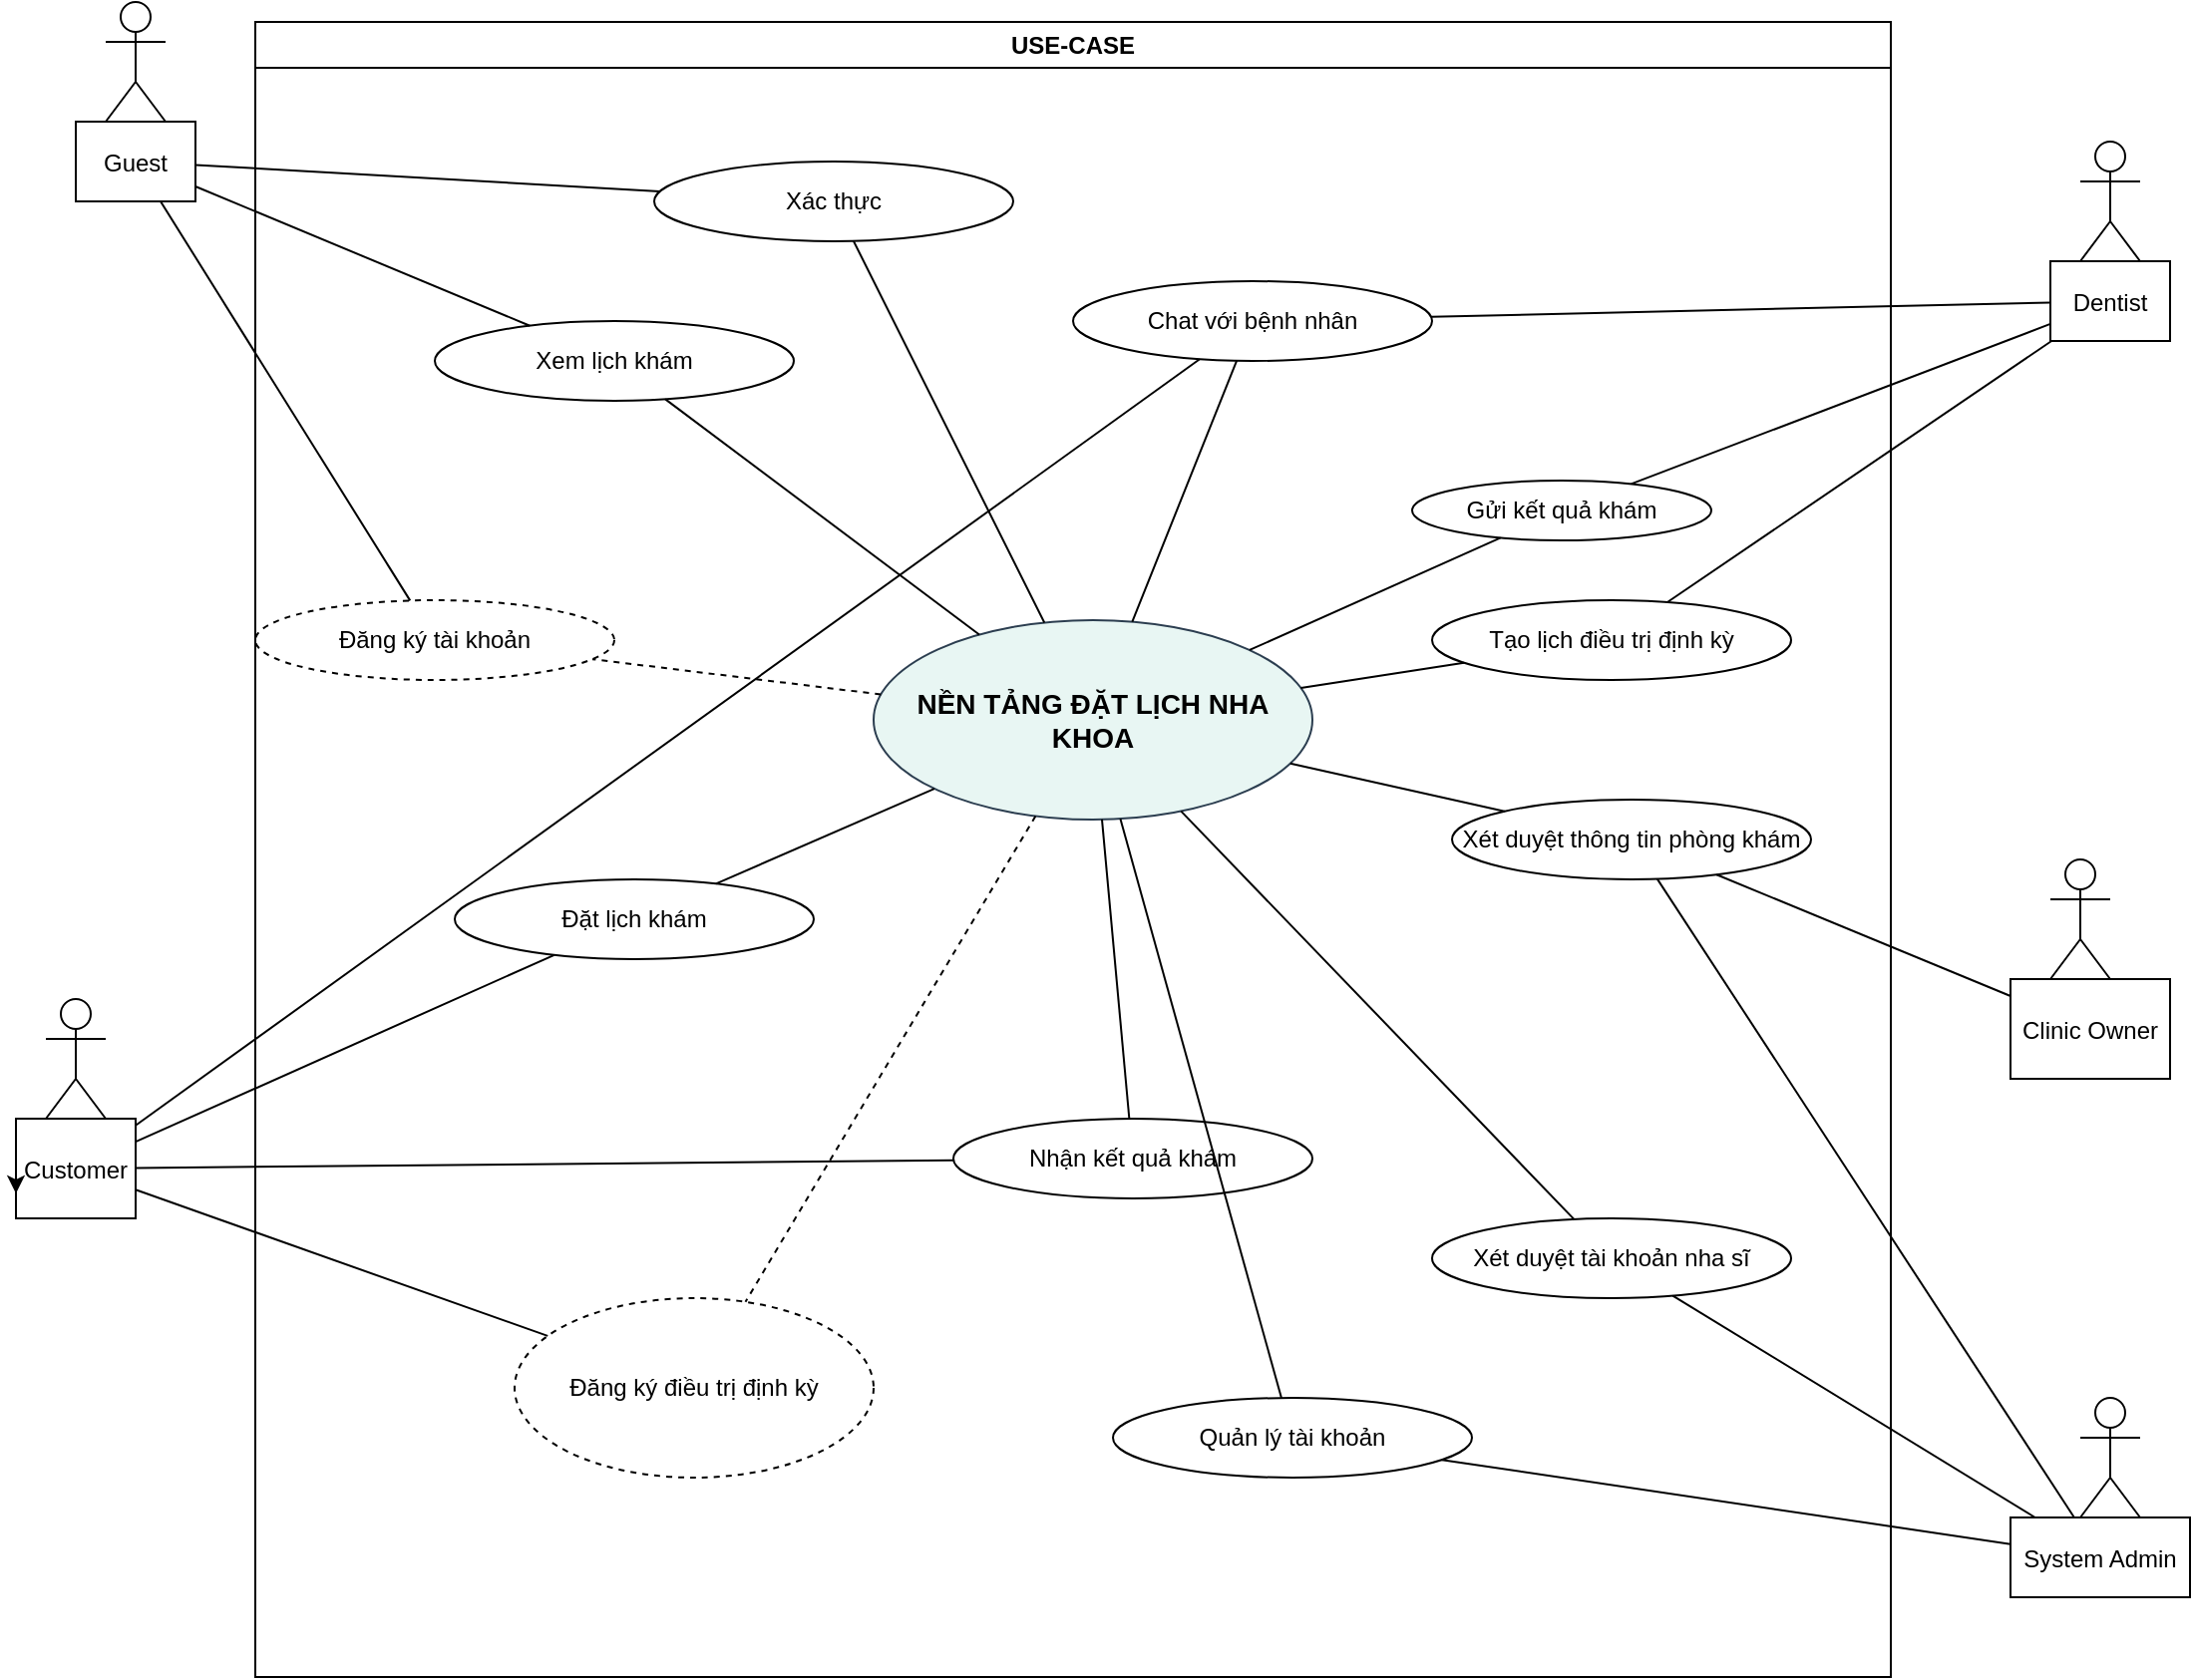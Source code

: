 <mxfile version="28.0.7">
  <diagram name="Use Case - Circular Full View" id="0">
    <mxGraphModel dx="2315" dy="1036" grid="1" gridSize="10" guides="1" tooltips="1" connect="1" arrows="1" fold="1" page="1" pageScale="1" pageWidth="1200" pageHeight="1600" math="0" shadow="0">
      <root>
        <mxCell id="0" />
        <mxCell id="1" parent="0" />
        <mxCell id="system" value="NỀN TẢNG ĐẶT LỊCH NHA KHOA" style="ellipse;whiteSpace=wrap;html=1;aspect=fixed;fillColor=#E8F6F3;fontSize=14;fontStyle=1;strokeColor=#2C3E50;" parent="1" vertex="1">
          <mxGeometry x="480" y="350" width="220" height="100" as="geometry" />
        </mxCell>
        <mxCell id="guest" value="Guest" style="shape=uml.actor;" parent="1" vertex="1">
          <mxGeometry x="80" y="100" width="60" height="40" as="geometry" />
        </mxCell>
        <mxCell id="customer" value="Customer" style="shape=uml.actor;" parent="1" vertex="1">
          <mxGeometry x="50" y="600" width="60" height="50" as="geometry" />
        </mxCell>
        <mxCell id="dentist" value="Dentist" style="shape=uml.actor;" parent="1" vertex="1">
          <mxGeometry x="1070" y="170" width="60" height="40" as="geometry" />
        </mxCell>
        <mxCell id="owner" value="Clinic Owner" style="shape=uml.actor;" parent="1" vertex="1">
          <mxGeometry x="1050" y="530" width="80" height="50" as="geometry" />
        </mxCell>
        <mxCell id="admin" value="System Admin" style="shape=uml.actor;" parent="1" vertex="1">
          <mxGeometry x="1050" y="800" width="90" height="40" as="geometry" />
        </mxCell>
        <mxCell id="201" value="Xác thực" style="ellipse;whiteSpace=wrap;html=1;" parent="1" vertex="1">
          <mxGeometry x="370" y="120" width="180" height="40" as="geometry" />
        </mxCell>
        <mxCell id="202" value="Xem lịch khám" style="ellipse;whiteSpace=wrap;html=1;" parent="1" vertex="1">
          <mxGeometry x="260" y="200" width="180" height="40" as="geometry" />
        </mxCell>
        <mxCell id="203" value="Đăng ký tài khoản" style="ellipse;whiteSpace=wrap;html=1;dashed=1;" parent="1" vertex="1">
          <mxGeometry x="170" y="340" width="180" height="40" as="geometry" />
        </mxCell>
        <mxCell id="204" value="Đặt lịch khám" style="ellipse;whiteSpace=wrap;html=1;" parent="1" vertex="1">
          <mxGeometry x="270" y="480" width="180" height="40" as="geometry" />
        </mxCell>
        <mxCell id="205" value="Nhận kết quả khám" style="ellipse;whiteSpace=wrap;html=1;" parent="1" vertex="1">
          <mxGeometry x="520" y="600" width="180" height="40" as="geometry" />
        </mxCell>
        <mxCell id="206" value="Đăng ký điều trị định kỳ" style="ellipse;whiteSpace=wrap;html=1;dashed=1;" parent="1" vertex="1">
          <mxGeometry x="300" y="690" width="180" height="90" as="geometry" />
        </mxCell>
        <mxCell id="207" value="Tạo lịch điều trị định kỳ" style="ellipse;whiteSpace=wrap;html=1;" parent="1" vertex="1">
          <mxGeometry x="760" y="340" width="180" height="40" as="geometry" />
        </mxCell>
        <mxCell id="208" value="Gửi kết quả khám" style="ellipse;whiteSpace=wrap;html=1;" parent="1" vertex="1">
          <mxGeometry x="750" y="280" width="150" height="30" as="geometry" />
        </mxCell>
        <mxCell id="209" value="Chat với bệnh nhân" style="ellipse;whiteSpace=wrap;html=1;" parent="1" vertex="1">
          <mxGeometry x="580" y="180" width="180" height="40" as="geometry" />
        </mxCell>
        <mxCell id="210" value="Xét duyệt thông tin phòng khám" style="ellipse;whiteSpace=wrap;html=1;" parent="1" vertex="1">
          <mxGeometry x="770" y="440" width="180" height="40" as="geometry" />
        </mxCell>
        <mxCell id="211" value="Xét duyệt tài khoản nha sĩ" style="ellipse;whiteSpace=wrap;html=1;" parent="1" vertex="1">
          <mxGeometry x="760" y="650" width="180" height="40" as="geometry" />
        </mxCell>
        <mxCell id="212" value="Quản lý tài khoản" style="ellipse;whiteSpace=wrap;html=1;" parent="1" vertex="1">
          <mxGeometry x="600" y="740" width="180" height="40" as="geometry" />
        </mxCell>
        <mxCell id="e201" style="endArrow=none;" parent="1" source="system" target="201" edge="1">
          <mxGeometry relative="1" as="geometry" />
        </mxCell>
        <mxCell id="e202" style="endArrow=none;" parent="1" source="system" target="202" edge="1">
          <mxGeometry relative="1" as="geometry" />
        </mxCell>
        <mxCell id="e203" style="endArrow=none;dashed=1;" parent="1" source="system" target="203" edge="1">
          <mxGeometry relative="1" as="geometry" />
        </mxCell>
        <mxCell id="e204" style="endArrow=none;" parent="1" source="system" target="204" edge="1">
          <mxGeometry relative="1" as="geometry" />
        </mxCell>
        <mxCell id="e205" style="endArrow=none;" parent="1" source="system" target="205" edge="1">
          <mxGeometry relative="1" as="geometry" />
        </mxCell>
        <mxCell id="e206" style="endArrow=none;dashed=1;" parent="1" source="system" target="206" edge="1">
          <mxGeometry relative="1" as="geometry" />
        </mxCell>
        <mxCell id="e207" style="endArrow=none;" parent="1" source="system" target="207" edge="1">
          <mxGeometry relative="1" as="geometry" />
        </mxCell>
        <mxCell id="e208" style="endArrow=none;" parent="1" source="system" target="208" edge="1">
          <mxGeometry relative="1" as="geometry" />
        </mxCell>
        <mxCell id="e209" style="endArrow=none;" parent="1" source="system" target="209" edge="1">
          <mxGeometry relative="1" as="geometry" />
        </mxCell>
        <mxCell id="e210" style="endArrow=none;" parent="1" source="system" target="210" edge="1">
          <mxGeometry relative="1" as="geometry" />
        </mxCell>
        <mxCell id="ea210" style="endArrow=none;" parent="1" source="admin" target="210" edge="1">
          <mxGeometry relative="1" as="geometry" />
        </mxCell>
        <mxCell id="e211" style="endArrow=none;" parent="1" source="system" target="211" edge="1">
          <mxGeometry relative="1" as="geometry" />
        </mxCell>
        <mxCell id="ea211" style="endArrow=none;" parent="1" source="admin" target="211" edge="1">
          <mxGeometry relative="1" as="geometry" />
        </mxCell>
        <mxCell id="e212" style="endArrow=none;" parent="1" source="system" target="212" edge="1">
          <mxGeometry relative="1" as="geometry" />
        </mxCell>
        <mxCell id="ea212" style="endArrow=none;" parent="1" source="admin" target="212" edge="1">
          <mxGeometry relative="1" as="geometry" />
        </mxCell>
        <mxCell id="actorconn0" style="endArrow=none;" parent="1" source="guest" target="201" edge="1">
          <mxGeometry relative="1" as="geometry" />
        </mxCell>
        <mxCell id="actorconn1" style="endArrow=none;" parent="1" source="guest" target="202" edge="1">
          <mxGeometry relative="1" as="geometry" />
        </mxCell>
        <mxCell id="actorconn2" style="endArrow=none;" parent="1" source="guest" target="203" edge="1">
          <mxGeometry relative="1" as="geometry" />
        </mxCell>
        <mxCell id="actorconn3" style="endArrow=none;" parent="1" source="customer" target="204" edge="1">
          <mxGeometry relative="1" as="geometry" />
        </mxCell>
        <mxCell id="actorconn4" style="endArrow=none;" parent="1" source="customer" target="205" edge="1">
          <mxGeometry relative="1" as="geometry" />
        </mxCell>
        <mxCell id="actorconn5" style="endArrow=none;" parent="1" source="customer" target="206" edge="1">
          <mxGeometry relative="1" as="geometry" />
        </mxCell>
        <mxCell id="actorconn6" style="endArrow=none;" parent="1" source="customer" target="209" edge="1">
          <mxGeometry relative="1" as="geometry" />
        </mxCell>
        <mxCell id="actorconn7" style="endArrow=none;" parent="1" source="dentist" target="207" edge="1">
          <mxGeometry relative="1" as="geometry" />
        </mxCell>
        <mxCell id="actorconn8" style="endArrow=none;" parent="1" source="dentist" target="208" edge="1">
          <mxGeometry relative="1" as="geometry" />
        </mxCell>
        <mxCell id="actorconn9" style="endArrow=none;" parent="1" source="dentist" target="209" edge="1">
          <mxGeometry relative="1" as="geometry" />
        </mxCell>
        <mxCell id="actorconn10" style="endArrow=none;" parent="1" source="owner" target="210" edge="1">
          <mxGeometry relative="1" as="geometry" />
        </mxCell>
        <mxCell id="fmplRH7FEcCIADICSRig-212" style="edgeStyle=orthogonalEdgeStyle;rounded=0;orthogonalLoop=1;jettySize=auto;html=1;exitX=0;exitY=0.5;exitDx=0;exitDy=0;entryX=0;entryY=0.75;entryDx=0;entryDy=0;" edge="1" parent="1" source="customer" target="customer">
          <mxGeometry relative="1" as="geometry" />
        </mxCell>
        <mxCell id="fmplRH7FEcCIADICSRig-213" value="" style="shape=umlActor;verticalLabelPosition=bottom;verticalAlign=top;html=1;outlineConnect=0;" vertex="1" parent="1">
          <mxGeometry x="95" y="40" width="30" height="60" as="geometry" />
        </mxCell>
        <mxCell id="fmplRH7FEcCIADICSRig-215" value="" style="shape=umlActor;verticalLabelPosition=bottom;verticalAlign=top;html=1;outlineConnect=0;" vertex="1" parent="1">
          <mxGeometry x="65" y="540" width="30" height="60" as="geometry" />
        </mxCell>
        <mxCell id="fmplRH7FEcCIADICSRig-216" value="" style="shape=umlActor;verticalLabelPosition=bottom;verticalAlign=top;html=1;outlineConnect=0;" vertex="1" parent="1">
          <mxGeometry x="1085" y="110" width="30" height="60" as="geometry" />
        </mxCell>
        <mxCell id="fmplRH7FEcCIADICSRig-217" value="" style="shape=umlActor;verticalLabelPosition=bottom;verticalAlign=top;html=1;outlineConnect=0;" vertex="1" parent="1">
          <mxGeometry x="1070" y="470" width="30" height="60" as="geometry" />
        </mxCell>
        <mxCell id="fmplRH7FEcCIADICSRig-218" value="" style="shape=umlActor;verticalLabelPosition=bottom;verticalAlign=top;html=1;outlineConnect=0;" vertex="1" parent="1">
          <mxGeometry x="1085" y="740" width="30" height="60" as="geometry" />
        </mxCell>
        <mxCell id="fmplRH7FEcCIADICSRig-219" value="" style="swimlane;startSize=0;" vertex="1" parent="1">
          <mxGeometry x="170" y="50" width="820" height="830" as="geometry" />
        </mxCell>
        <mxCell id="fmplRH7FEcCIADICSRig-220" value="USE-CASE" style="swimlane;whiteSpace=wrap;html=1;" vertex="1" parent="1">
          <mxGeometry x="170" y="50" width="820" height="830" as="geometry" />
        </mxCell>
      </root>
    </mxGraphModel>
  </diagram>
</mxfile>
